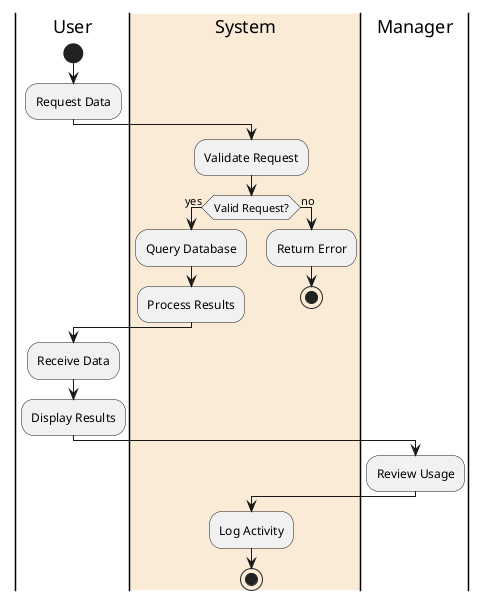 @startuml Activity Swimlanes Example
|User|
start
:Request Data;
|#AntiqueWhite|System|
:Validate Request;
if (Valid Request?) then (yes)
  :Query Database;
  :Process Results;
else (no)
  :Return Error;
  stop
endif
|User|
:Receive Data;
:Display Results;
|Manager|
:Review Usage;
|System|
:Log Activity;
stop
@enduml
